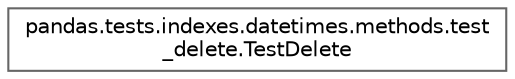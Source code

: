 digraph "Graphical Class Hierarchy"
{
 // LATEX_PDF_SIZE
  bgcolor="transparent";
  edge [fontname=Helvetica,fontsize=10,labelfontname=Helvetica,labelfontsize=10];
  node [fontname=Helvetica,fontsize=10,shape=box,height=0.2,width=0.4];
  rankdir="LR";
  Node0 [id="Node000000",label="pandas.tests.indexes.datetimes.methods.test\l_delete.TestDelete",height=0.2,width=0.4,color="grey40", fillcolor="white", style="filled",URL="$df/dd7/classpandas_1_1tests_1_1indexes_1_1datetimes_1_1methods_1_1test__delete_1_1TestDelete.html",tooltip=" "];
}

